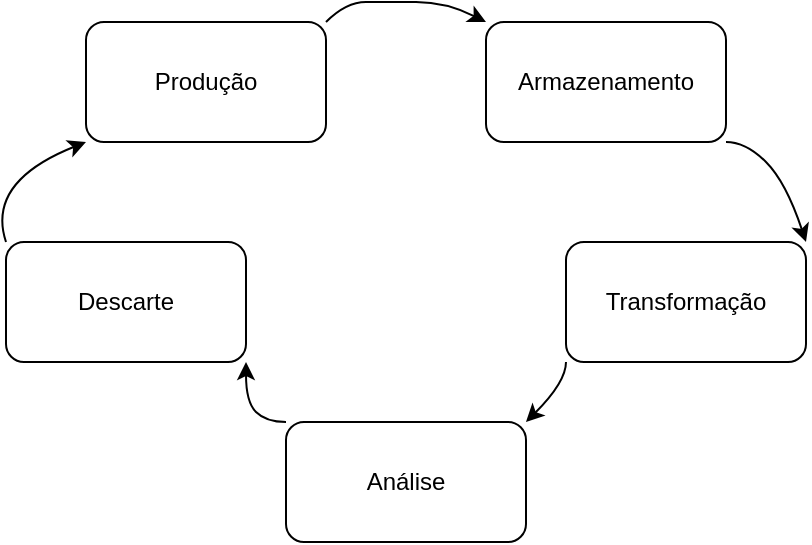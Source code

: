 <mxfile version="21.0.10" type="github">
  <diagram name="Página-1" id="VrHocs67ZUrwkIhUM2U2">
    <mxGraphModel dx="830" dy="478" grid="1" gridSize="10" guides="1" tooltips="1" connect="1" arrows="1" fold="1" page="1" pageScale="1" pageWidth="827" pageHeight="1169" math="0" shadow="0">
      <root>
        <mxCell id="0" />
        <mxCell id="1" parent="0" />
        <mxCell id="KdiuiELVWIuRQ0rG45h8-2" value="Produção" style="rounded=1;whiteSpace=wrap;html=1;" vertex="1" parent="1">
          <mxGeometry x="240" y="160" width="120" height="60" as="geometry" />
        </mxCell>
        <mxCell id="KdiuiELVWIuRQ0rG45h8-3" value="Armazenamento" style="rounded=1;whiteSpace=wrap;html=1;" vertex="1" parent="1">
          <mxGeometry x="440" y="160" width="120" height="60" as="geometry" />
        </mxCell>
        <mxCell id="KdiuiELVWIuRQ0rG45h8-4" value="Descarte" style="rounded=1;whiteSpace=wrap;html=1;" vertex="1" parent="1">
          <mxGeometry x="200" y="270" width="120" height="60" as="geometry" />
        </mxCell>
        <mxCell id="KdiuiELVWIuRQ0rG45h8-5" value="Transformação" style="rounded=1;whiteSpace=wrap;html=1;" vertex="1" parent="1">
          <mxGeometry x="480" y="270" width="120" height="60" as="geometry" />
        </mxCell>
        <mxCell id="KdiuiELVWIuRQ0rG45h8-6" value="Análise" style="rounded=1;whiteSpace=wrap;html=1;" vertex="1" parent="1">
          <mxGeometry x="340" y="360" width="120" height="60" as="geometry" />
        </mxCell>
        <mxCell id="KdiuiELVWIuRQ0rG45h8-7" value="" style="curved=1;endArrow=classic;html=1;rounded=0;exitX=1;exitY=0;exitDx=0;exitDy=0;entryX=0;entryY=0;entryDx=0;entryDy=0;" edge="1" parent="1" source="KdiuiELVWIuRQ0rG45h8-2" target="KdiuiELVWIuRQ0rG45h8-3">
          <mxGeometry width="50" height="50" relative="1" as="geometry">
            <mxPoint x="390" y="320" as="sourcePoint" />
            <mxPoint x="430" y="160" as="targetPoint" />
            <Array as="points">
              <mxPoint x="370" y="150" />
              <mxPoint x="390" y="150" />
              <mxPoint x="420" y="150" />
            </Array>
          </mxGeometry>
        </mxCell>
        <mxCell id="KdiuiELVWIuRQ0rG45h8-8" value="" style="curved=1;endArrow=classic;html=1;rounded=0;entryX=1;entryY=0;entryDx=0;entryDy=0;exitX=1;exitY=1;exitDx=0;exitDy=0;" edge="1" parent="1" source="KdiuiELVWIuRQ0rG45h8-3" target="KdiuiELVWIuRQ0rG45h8-5">
          <mxGeometry width="50" height="50" relative="1" as="geometry">
            <mxPoint x="580" y="210" as="sourcePoint" />
            <mxPoint x="600" y="260" as="targetPoint" />
            <Array as="points">
              <mxPoint x="570" y="220" />
              <mxPoint x="590" y="240" />
            </Array>
          </mxGeometry>
        </mxCell>
        <mxCell id="KdiuiELVWIuRQ0rG45h8-11" value="" style="curved=1;endArrow=classic;html=1;rounded=0;entryX=1;entryY=0;entryDx=0;entryDy=0;exitX=0;exitY=1;exitDx=0;exitDy=0;" edge="1" parent="1" source="KdiuiELVWIuRQ0rG45h8-5" target="KdiuiELVWIuRQ0rG45h8-6">
          <mxGeometry width="50" height="50" relative="1" as="geometry">
            <mxPoint x="480" y="390" as="sourcePoint" />
            <mxPoint x="530" y="340" as="targetPoint" />
            <Array as="points">
              <mxPoint x="480" y="340" />
            </Array>
          </mxGeometry>
        </mxCell>
        <mxCell id="KdiuiELVWIuRQ0rG45h8-12" value="" style="curved=1;endArrow=classic;html=1;rounded=0;entryX=1;entryY=1;entryDx=0;entryDy=0;exitX=0;exitY=0;exitDx=0;exitDy=0;" edge="1" parent="1" source="KdiuiELVWIuRQ0rG45h8-6" target="KdiuiELVWIuRQ0rG45h8-4">
          <mxGeometry width="50" height="50" relative="1" as="geometry">
            <mxPoint x="490" y="340" as="sourcePoint" />
            <mxPoint x="470" y="370" as="targetPoint" />
            <Array as="points">
              <mxPoint x="330" y="360" />
              <mxPoint x="320" y="350" />
            </Array>
          </mxGeometry>
        </mxCell>
        <mxCell id="KdiuiELVWIuRQ0rG45h8-13" value="" style="curved=1;endArrow=classic;html=1;rounded=0;entryX=0;entryY=1;entryDx=0;entryDy=0;exitX=0;exitY=0;exitDx=0;exitDy=0;" edge="1" parent="1" source="KdiuiELVWIuRQ0rG45h8-4" target="KdiuiELVWIuRQ0rG45h8-2">
          <mxGeometry width="50" height="50" relative="1" as="geometry">
            <mxPoint x="570" y="215" as="sourcePoint" />
            <mxPoint x="580" y="280" as="targetPoint" />
            <Array as="points">
              <mxPoint x="190" y="240" />
            </Array>
          </mxGeometry>
        </mxCell>
      </root>
    </mxGraphModel>
  </diagram>
</mxfile>
